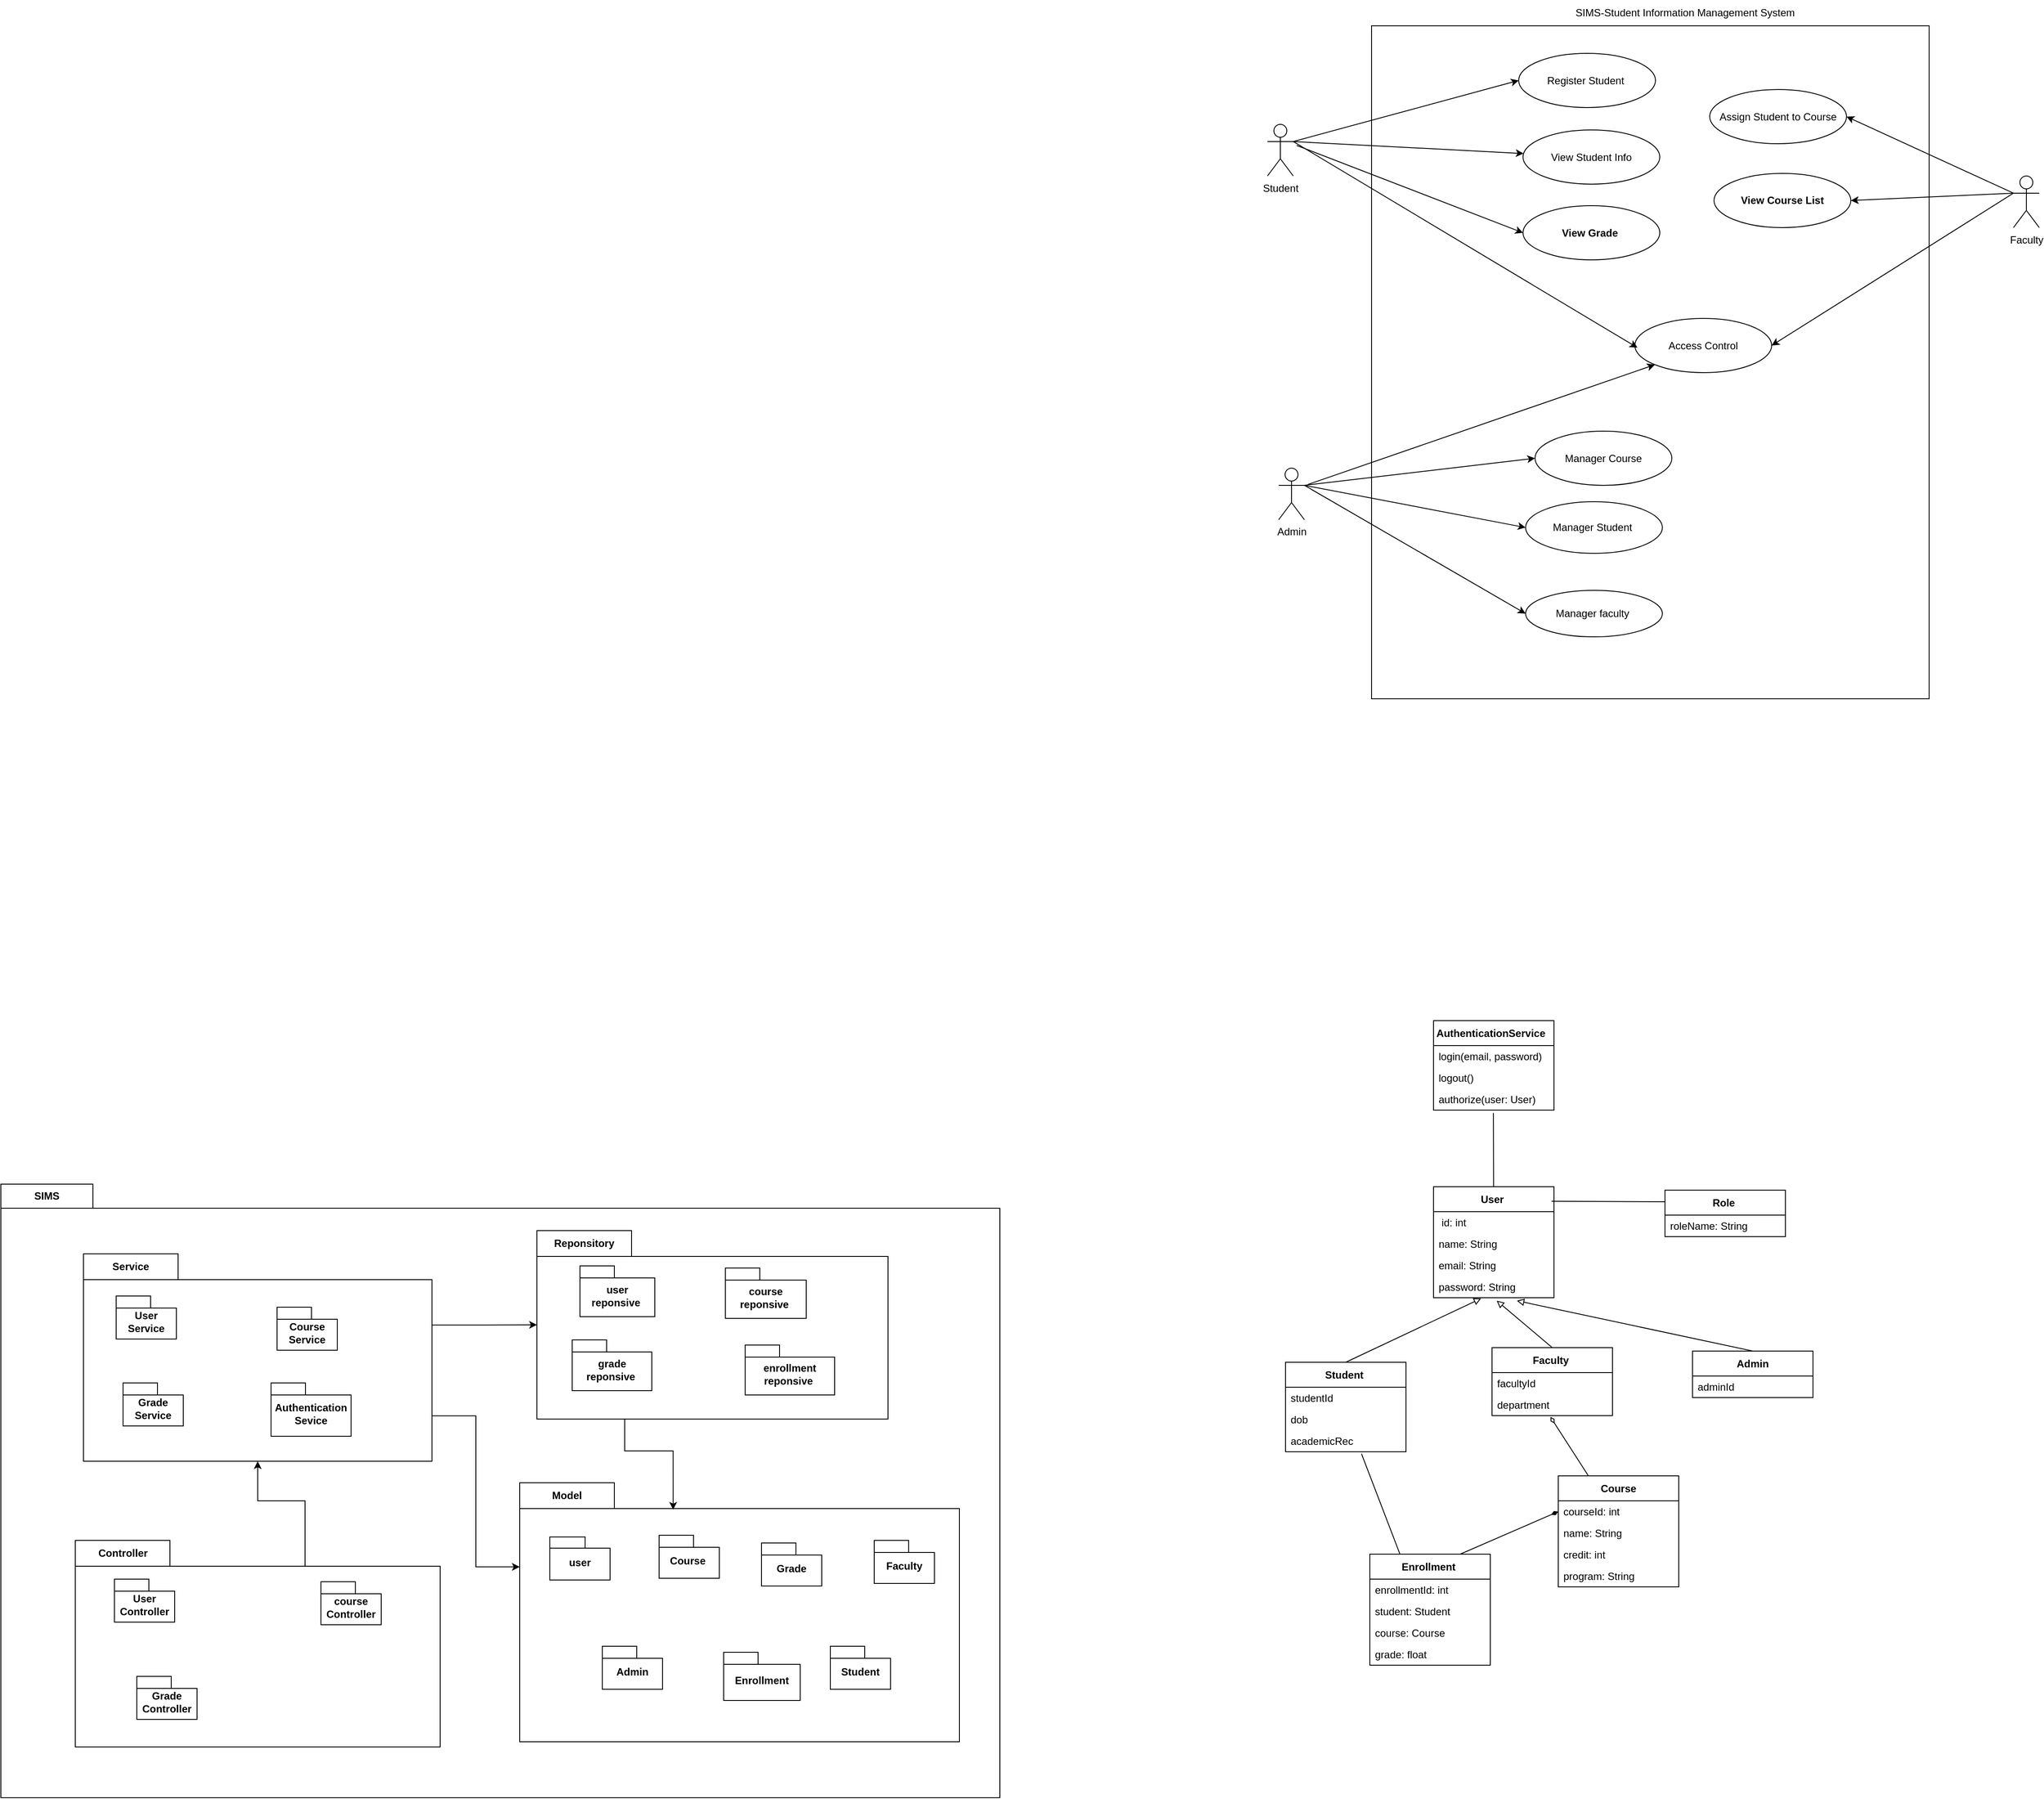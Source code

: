 <mxfile version="27.2.0">
  <diagram name="Trang-1" id="_DSvrBgq9DPziZ6Z83gz">
    <mxGraphModel dx="3387" dy="1036" grid="0" gridSize="10" guides="1" tooltips="1" connect="1" arrows="1" fold="1" page="0" pageScale="1" pageWidth="827" pageHeight="1169" math="0" shadow="0">
      <root>
        <mxCell id="0" />
        <mxCell id="1" parent="0" />
        <mxCell id="WM8lZyNZV2qZbKPxRPnV-2" value="Student" style="shape=umlActor;verticalLabelPosition=bottom;verticalAlign=top;html=1;outlineConnect=0;" parent="1" vertex="1">
          <mxGeometry x="140" y="189.5" width="30" height="60" as="geometry" />
        </mxCell>
        <mxCell id="WM8lZyNZV2qZbKPxRPnV-3" value="Admin" style="shape=umlActor;verticalLabelPosition=bottom;verticalAlign=top;html=1;outlineConnect=0;" parent="1" vertex="1">
          <mxGeometry x="153" y="589" width="30" height="60" as="geometry" />
        </mxCell>
        <mxCell id="WM8lZyNZV2qZbKPxRPnV-4" value="" style="rounded=0;whiteSpace=wrap;html=1;" parent="1" vertex="1">
          <mxGeometry x="261" y="75" width="648" height="782" as="geometry" />
        </mxCell>
        <mxCell id="WM8lZyNZV2qZbKPxRPnV-6" value="SIMS-Student Information Management System" style="text;html=1;align=center;verticalAlign=middle;whiteSpace=wrap;rounded=0;" parent="1" vertex="1">
          <mxGeometry x="411.5" y="45" width="427" height="30" as="geometry" />
        </mxCell>
        <mxCell id="WM8lZyNZV2qZbKPxRPnV-7" value="Register Student&amp;nbsp;" style="ellipse;whiteSpace=wrap;html=1;" parent="1" vertex="1">
          <mxGeometry x="432" y="107" width="159" height="63" as="geometry" />
        </mxCell>
        <mxCell id="WM8lZyNZV2qZbKPxRPnV-10" value="View Student Info" style="ellipse;whiteSpace=wrap;html=1;" parent="1" vertex="1">
          <mxGeometry x="437" y="196" width="159" height="63" as="geometry" />
        </mxCell>
        <mxCell id="WM8lZyNZV2qZbKPxRPnV-11" value="View Grade&amp;nbsp;" style="ellipse;whiteSpace=wrap;html=1;fontStyle=1" parent="1" vertex="1">
          <mxGeometry x="437" y="284" width="159" height="63" as="geometry" />
        </mxCell>
        <mxCell id="WM8lZyNZV2qZbKPxRPnV-12" value="Access Control" style="ellipse;whiteSpace=wrap;html=1;" parent="1" vertex="1">
          <mxGeometry x="567" y="415" width="159" height="63" as="geometry" />
        </mxCell>
        <mxCell id="WjN9Gw4KtYPU6jVQtvVd-1" value="Manager Course" style="ellipse;whiteSpace=wrap;html=1;" vertex="1" parent="1">
          <mxGeometry x="451" y="546" width="159" height="63" as="geometry" />
        </mxCell>
        <mxCell id="WjN9Gw4KtYPU6jVQtvVd-2" value="Faculty" style="shape=umlActor;verticalLabelPosition=bottom;verticalAlign=top;html=1;outlineConnect=0;" vertex="1" parent="1">
          <mxGeometry x="1007" y="249.5" width="30" height="60" as="geometry" />
        </mxCell>
        <mxCell id="WjN9Gw4KtYPU6jVQtvVd-4" value="Manager Student&amp;nbsp;" style="ellipse;whiteSpace=wrap;html=1;" vertex="1" parent="1">
          <mxGeometry x="440" y="628" width="159" height="60" as="geometry" />
        </mxCell>
        <mxCell id="WjN9Gw4KtYPU6jVQtvVd-5" value="Assign Student to Course" style="ellipse;whiteSpace=wrap;html=1;" vertex="1" parent="1">
          <mxGeometry x="654" y="149" width="159" height="63" as="geometry" />
        </mxCell>
        <mxCell id="WjN9Gw4KtYPU6jVQtvVd-6" value="View Course List" style="ellipse;whiteSpace=wrap;html=1;fontStyle=1" vertex="1" parent="1">
          <mxGeometry x="659" y="246.5" width="159" height="63" as="geometry" />
        </mxCell>
        <mxCell id="WjN9Gw4KtYPU6jVQtvVd-8" value="Manager faculty&amp;nbsp;" style="ellipse;whiteSpace=wrap;html=1;" vertex="1" parent="1">
          <mxGeometry x="440" y="731" width="159" height="54" as="geometry" />
        </mxCell>
        <mxCell id="WjN9Gw4KtYPU6jVQtvVd-11" value="" style="endArrow=classic;html=1;rounded=0;exitX=1;exitY=0.333;exitDx=0;exitDy=0;exitPerimeter=0;entryX=0;entryY=0.5;entryDx=0;entryDy=0;" edge="1" parent="1" source="WM8lZyNZV2qZbKPxRPnV-2" target="WM8lZyNZV2qZbKPxRPnV-7">
          <mxGeometry width="50" height="50" relative="1" as="geometry">
            <mxPoint x="596" y="545" as="sourcePoint" />
            <mxPoint x="646" y="495" as="targetPoint" />
          </mxGeometry>
        </mxCell>
        <mxCell id="WjN9Gw4KtYPU6jVQtvVd-12" value="" style="endArrow=classic;html=1;rounded=0;exitX=1;exitY=0.333;exitDx=0;exitDy=0;exitPerimeter=0;" edge="1" parent="1" source="WM8lZyNZV2qZbKPxRPnV-2" target="WM8lZyNZV2qZbKPxRPnV-10">
          <mxGeometry width="50" height="50" relative="1" as="geometry">
            <mxPoint x="432" y="470" as="sourcePoint" />
            <mxPoint x="482" y="420" as="targetPoint" />
          </mxGeometry>
        </mxCell>
        <mxCell id="WjN9Gw4KtYPU6jVQtvVd-13" value="" style="endArrow=classic;html=1;rounded=0;exitX=0;exitY=0.333;exitDx=0;exitDy=0;exitPerimeter=0;entryX=1;entryY=0.5;entryDx=0;entryDy=0;" edge="1" parent="1" source="WjN9Gw4KtYPU6jVQtvVd-2" target="WjN9Gw4KtYPU6jVQtvVd-6">
          <mxGeometry width="50" height="50" relative="1" as="geometry">
            <mxPoint x="596" y="545" as="sourcePoint" />
            <mxPoint x="646" y="495" as="targetPoint" />
          </mxGeometry>
        </mxCell>
        <mxCell id="WjN9Gw4KtYPU6jVQtvVd-14" value="" style="endArrow=classic;html=1;rounded=0;exitX=0;exitY=0.333;exitDx=0;exitDy=0;exitPerimeter=0;entryX=1;entryY=0.5;entryDx=0;entryDy=0;" edge="1" parent="1" source="WjN9Gw4KtYPU6jVQtvVd-2" target="WjN9Gw4KtYPU6jVQtvVd-5">
          <mxGeometry width="50" height="50" relative="1" as="geometry">
            <mxPoint x="596" y="545" as="sourcePoint" />
            <mxPoint x="646" y="495" as="targetPoint" />
          </mxGeometry>
        </mxCell>
        <mxCell id="WjN9Gw4KtYPU6jVQtvVd-15" value="" style="endArrow=classic;html=1;rounded=0;exitX=1;exitY=0.333;exitDx=0;exitDy=0;exitPerimeter=0;entryX=0;entryY=0.5;entryDx=0;entryDy=0;" edge="1" parent="1" source="WM8lZyNZV2qZbKPxRPnV-3" target="WjN9Gw4KtYPU6jVQtvVd-8">
          <mxGeometry width="50" height="50" relative="1" as="geometry">
            <mxPoint x="596" y="545" as="sourcePoint" />
            <mxPoint x="646" y="495" as="targetPoint" />
          </mxGeometry>
        </mxCell>
        <mxCell id="WjN9Gw4KtYPU6jVQtvVd-16" value="" style="endArrow=classic;html=1;rounded=0;exitX=1;exitY=0.333;exitDx=0;exitDy=0;exitPerimeter=0;entryX=0;entryY=0.5;entryDx=0;entryDy=0;" edge="1" parent="1" source="WM8lZyNZV2qZbKPxRPnV-3" target="WjN9Gw4KtYPU6jVQtvVd-4">
          <mxGeometry width="50" height="50" relative="1" as="geometry">
            <mxPoint x="596" y="545" as="sourcePoint" />
            <mxPoint x="646" y="495" as="targetPoint" />
          </mxGeometry>
        </mxCell>
        <mxCell id="WjN9Gw4KtYPU6jVQtvVd-17" value="" style="endArrow=classic;html=1;rounded=0;exitX=1;exitY=0.333;exitDx=0;exitDy=0;exitPerimeter=0;entryX=0;entryY=0.5;entryDx=0;entryDy=0;" edge="1" parent="1" source="WM8lZyNZV2qZbKPxRPnV-3" target="WjN9Gw4KtYPU6jVQtvVd-1">
          <mxGeometry width="50" height="50" relative="1" as="geometry">
            <mxPoint x="596" y="545" as="sourcePoint" />
            <mxPoint x="646" y="495" as="targetPoint" />
          </mxGeometry>
        </mxCell>
        <mxCell id="WjN9Gw4KtYPU6jVQtvVd-18" value="" style="endArrow=classic;html=1;rounded=0;entryX=0;entryY=0.5;entryDx=0;entryDy=0;" edge="1" parent="1" target="WM8lZyNZV2qZbKPxRPnV-11">
          <mxGeometry width="50" height="50" relative="1" as="geometry">
            <mxPoint x="174" y="214" as="sourcePoint" />
            <mxPoint x="646" y="495" as="targetPoint" />
          </mxGeometry>
        </mxCell>
        <mxCell id="WjN9Gw4KtYPU6jVQtvVd-19" value="" style="endArrow=classic;html=1;rounded=0;entryX=0;entryY=1;entryDx=0;entryDy=0;" edge="1" parent="1" target="WM8lZyNZV2qZbKPxRPnV-12">
          <mxGeometry width="50" height="50" relative="1" as="geometry">
            <mxPoint x="187" y="608" as="sourcePoint" />
            <mxPoint x="646" y="495" as="targetPoint" />
          </mxGeometry>
        </mxCell>
        <mxCell id="WjN9Gw4KtYPU6jVQtvVd-20" value="" style="endArrow=classic;html=1;rounded=0;exitX=1;exitY=0.333;exitDx=0;exitDy=0;exitPerimeter=0;" edge="1" parent="1" source="WM8lZyNZV2qZbKPxRPnV-2">
          <mxGeometry width="50" height="50" relative="1" as="geometry">
            <mxPoint x="596" y="545" as="sourcePoint" />
            <mxPoint x="570" y="449" as="targetPoint" />
          </mxGeometry>
        </mxCell>
        <mxCell id="WjN9Gw4KtYPU6jVQtvVd-21" value="" style="endArrow=classic;html=1;rounded=0;exitX=0;exitY=0.333;exitDx=0;exitDy=0;exitPerimeter=0;entryX=1;entryY=0.5;entryDx=0;entryDy=0;" edge="1" parent="1" source="WjN9Gw4KtYPU6jVQtvVd-2" target="WM8lZyNZV2qZbKPxRPnV-12">
          <mxGeometry width="50" height="50" relative="1" as="geometry">
            <mxPoint x="596" y="545" as="sourcePoint" />
            <mxPoint x="646" y="495" as="targetPoint" />
          </mxGeometry>
        </mxCell>
        <mxCell id="WjN9Gw4KtYPU6jVQtvVd-24" value="&amp;nbsp;User&amp;nbsp;&amp;nbsp;" style="swimlane;fontStyle=1;align=center;verticalAlign=middle;childLayout=stackLayout;horizontal=1;startSize=29;horizontalStack=0;resizeParent=1;resizeParentMax=0;resizeLast=0;collapsible=0;marginBottom=0;html=1;whiteSpace=wrap;" vertex="1" parent="1">
          <mxGeometry x="333" y="1424" width="140" height="129" as="geometry" />
        </mxCell>
        <mxCell id="WjN9Gw4KtYPU6jVQtvVd-25" value="&amp;nbsp;id: int&amp;nbsp;" style="text;html=1;strokeColor=none;fillColor=none;align=left;verticalAlign=middle;spacingLeft=4;spacingRight=4;overflow=hidden;rotatable=0;points=[[0,0.5],[1,0.5]];portConstraint=eastwest;whiteSpace=wrap;" vertex="1" parent="WjN9Gw4KtYPU6jVQtvVd-24">
          <mxGeometry y="29" width="140" height="25" as="geometry" />
        </mxCell>
        <mxCell id="WjN9Gw4KtYPU6jVQtvVd-26" value="name: String&amp;nbsp;&amp;nbsp;" style="text;html=1;strokeColor=none;fillColor=none;align=left;verticalAlign=middle;spacingLeft=4;spacingRight=4;overflow=hidden;rotatable=0;points=[[0,0.5],[1,0.5]];portConstraint=eastwest;whiteSpace=wrap;" vertex="1" parent="WjN9Gw4KtYPU6jVQtvVd-24">
          <mxGeometry y="54" width="140" height="25" as="geometry" />
        </mxCell>
        <mxCell id="WjN9Gw4KtYPU6jVQtvVd-28" value="email: String" style="text;html=1;strokeColor=none;fillColor=none;align=left;verticalAlign=middle;spacingLeft=4;spacingRight=4;overflow=hidden;rotatable=0;points=[[0,0.5],[1,0.5]];portConstraint=eastwest;whiteSpace=wrap;" vertex="1" parent="WjN9Gw4KtYPU6jVQtvVd-24">
          <mxGeometry y="79" width="140" height="25" as="geometry" />
        </mxCell>
        <mxCell id="WjN9Gw4KtYPU6jVQtvVd-27" value="password: String" style="text;html=1;strokeColor=none;fillColor=none;align=left;verticalAlign=middle;spacingLeft=4;spacingRight=4;overflow=hidden;rotatable=0;points=[[0,0.5],[1,0.5]];portConstraint=eastwest;whiteSpace=wrap;" vertex="1" parent="WjN9Gw4KtYPU6jVQtvVd-24">
          <mxGeometry y="104" width="140" height="25" as="geometry" />
        </mxCell>
        <mxCell id="WjN9Gw4KtYPU6jVQtvVd-29" value="Role&amp;nbsp;" style="swimlane;fontStyle=1;align=center;verticalAlign=middle;childLayout=stackLayout;horizontal=1;startSize=29;horizontalStack=0;resizeParent=1;resizeParentMax=0;resizeLast=0;collapsible=0;marginBottom=0;html=1;whiteSpace=wrap;" vertex="1" parent="1">
          <mxGeometry x="602" y="1428" width="140" height="54" as="geometry" />
        </mxCell>
        <mxCell id="WjN9Gw4KtYPU6jVQtvVd-31" value="roleName: String" style="text;html=1;strokeColor=none;fillColor=none;align=left;verticalAlign=middle;spacingLeft=4;spacingRight=4;overflow=hidden;rotatable=0;points=[[0,0.5],[1,0.5]];portConstraint=eastwest;whiteSpace=wrap;" vertex="1" parent="WjN9Gw4KtYPU6jVQtvVd-29">
          <mxGeometry y="29" width="140" height="25" as="geometry" />
        </mxCell>
        <mxCell id="WjN9Gw4KtYPU6jVQtvVd-32" value="Admin" style="swimlane;fontStyle=1;align=center;verticalAlign=middle;childLayout=stackLayout;horizontal=1;startSize=29;horizontalStack=0;resizeParent=1;resizeParentMax=0;resizeLast=0;collapsible=0;marginBottom=0;html=1;whiteSpace=wrap;" vertex="1" parent="1">
          <mxGeometry x="634" y="1615" width="140" height="54" as="geometry" />
        </mxCell>
        <mxCell id="WjN9Gw4KtYPU6jVQtvVd-34" value="adminId&amp;nbsp;&amp;nbsp;" style="text;html=1;strokeColor=none;fillColor=none;align=left;verticalAlign=middle;spacingLeft=4;spacingRight=4;overflow=hidden;rotatable=0;points=[[0,0.5],[1,0.5]];portConstraint=eastwest;whiteSpace=wrap;" vertex="1" parent="WjN9Gw4KtYPU6jVQtvVd-32">
          <mxGeometry y="29" width="140" height="25" as="geometry" />
        </mxCell>
        <mxCell id="WjN9Gw4KtYPU6jVQtvVd-35" value="Faculty&amp;nbsp;" style="swimlane;fontStyle=1;align=center;verticalAlign=middle;childLayout=stackLayout;horizontal=1;startSize=29;horizontalStack=0;resizeParent=1;resizeParentMax=0;resizeLast=0;collapsible=0;marginBottom=0;html=1;whiteSpace=wrap;" vertex="1" parent="1">
          <mxGeometry x="401" y="1611" width="140" height="79" as="geometry" />
        </mxCell>
        <mxCell id="WjN9Gw4KtYPU6jVQtvVd-37" value="facultyId&amp;nbsp;" style="text;html=1;strokeColor=none;fillColor=none;align=left;verticalAlign=middle;spacingLeft=4;spacingRight=4;overflow=hidden;rotatable=0;points=[[0,0.5],[1,0.5]];portConstraint=eastwest;whiteSpace=wrap;" vertex="1" parent="WjN9Gw4KtYPU6jVQtvVd-35">
          <mxGeometry y="29" width="140" height="25" as="geometry" />
        </mxCell>
        <mxCell id="WjN9Gw4KtYPU6jVQtvVd-56" value="department&amp;nbsp;" style="text;html=1;strokeColor=none;fillColor=none;align=left;verticalAlign=middle;spacingLeft=4;spacingRight=4;overflow=hidden;rotatable=0;points=[[0,0.5],[1,0.5]];portConstraint=eastwest;whiteSpace=wrap;" vertex="1" parent="WjN9Gw4KtYPU6jVQtvVd-35">
          <mxGeometry y="54" width="140" height="25" as="geometry" />
        </mxCell>
        <mxCell id="WjN9Gw4KtYPU6jVQtvVd-38" value="Student&amp;nbsp;" style="swimlane;fontStyle=1;align=center;verticalAlign=middle;childLayout=stackLayout;horizontal=1;startSize=29;horizontalStack=0;resizeParent=1;resizeParentMax=0;resizeLast=0;collapsible=0;marginBottom=0;html=1;whiteSpace=wrap;" vertex="1" parent="1">
          <mxGeometry x="161" y="1628" width="140" height="104" as="geometry" />
        </mxCell>
        <mxCell id="WjN9Gw4KtYPU6jVQtvVd-40" value="studentId" style="text;html=1;strokeColor=none;fillColor=none;align=left;verticalAlign=middle;spacingLeft=4;spacingRight=4;overflow=hidden;rotatable=0;points=[[0,0.5],[1,0.5]];portConstraint=eastwest;whiteSpace=wrap;" vertex="1" parent="WjN9Gw4KtYPU6jVQtvVd-38">
          <mxGeometry y="29" width="140" height="25" as="geometry" />
        </mxCell>
        <mxCell id="WjN9Gw4KtYPU6jVQtvVd-55" value="dob" style="text;html=1;strokeColor=none;fillColor=none;align=left;verticalAlign=middle;spacingLeft=4;spacingRight=4;overflow=hidden;rotatable=0;points=[[0,0.5],[1,0.5]];portConstraint=eastwest;whiteSpace=wrap;" vertex="1" parent="WjN9Gw4KtYPU6jVQtvVd-38">
          <mxGeometry y="54" width="140" height="25" as="geometry" />
        </mxCell>
        <mxCell id="WjN9Gw4KtYPU6jVQtvVd-54" value="academicRec" style="text;html=1;strokeColor=none;fillColor=none;align=left;verticalAlign=middle;spacingLeft=4;spacingRight=4;overflow=hidden;rotatable=0;points=[[0,0.5],[1,0.5]];portConstraint=eastwest;whiteSpace=wrap;" vertex="1" parent="WjN9Gw4KtYPU6jVQtvVd-38">
          <mxGeometry y="79" width="140" height="25" as="geometry" />
        </mxCell>
        <mxCell id="WjN9Gw4KtYPU6jVQtvVd-44" value="Enrollment&amp;nbsp;" style="swimlane;fontStyle=1;align=center;verticalAlign=middle;childLayout=stackLayout;horizontal=1;startSize=29;horizontalStack=0;resizeParent=1;resizeParentMax=0;resizeLast=0;collapsible=0;marginBottom=0;html=1;whiteSpace=wrap;" vertex="1" parent="1">
          <mxGeometry x="259" y="1851" width="140" height="129" as="geometry" />
        </mxCell>
        <mxCell id="WjN9Gw4KtYPU6jVQtvVd-46" value="enrollmentId: int&amp;nbsp;&amp;nbsp;" style="text;html=1;strokeColor=none;fillColor=none;align=left;verticalAlign=middle;spacingLeft=4;spacingRight=4;overflow=hidden;rotatable=0;points=[[0,0.5],[1,0.5]];portConstraint=eastwest;whiteSpace=wrap;" vertex="1" parent="WjN9Gw4KtYPU6jVQtvVd-44">
          <mxGeometry y="29" width="140" height="25" as="geometry" />
        </mxCell>
        <mxCell id="WjN9Gw4KtYPU6jVQtvVd-81" value="student: Student&amp;nbsp; &amp;nbsp;" style="text;html=1;strokeColor=none;fillColor=none;align=left;verticalAlign=middle;spacingLeft=4;spacingRight=4;overflow=hidden;rotatable=0;points=[[0,0.5],[1,0.5]];portConstraint=eastwest;whiteSpace=wrap;" vertex="1" parent="WjN9Gw4KtYPU6jVQtvVd-44">
          <mxGeometry y="54" width="140" height="25" as="geometry" />
        </mxCell>
        <mxCell id="WjN9Gw4KtYPU6jVQtvVd-82" value="course: Course&amp;nbsp;" style="text;html=1;strokeColor=none;fillColor=none;align=left;verticalAlign=middle;spacingLeft=4;spacingRight=4;overflow=hidden;rotatable=0;points=[[0,0.5],[1,0.5]];portConstraint=eastwest;whiteSpace=wrap;" vertex="1" parent="WjN9Gw4KtYPU6jVQtvVd-44">
          <mxGeometry y="79" width="140" height="25" as="geometry" />
        </mxCell>
        <mxCell id="WjN9Gw4KtYPU6jVQtvVd-83" value="grade: float" style="text;html=1;strokeColor=none;fillColor=none;align=left;verticalAlign=middle;spacingLeft=4;spacingRight=4;overflow=hidden;rotatable=0;points=[[0,0.5],[1,0.5]];portConstraint=eastwest;whiteSpace=wrap;" vertex="1" parent="WjN9Gw4KtYPU6jVQtvVd-44">
          <mxGeometry y="104" width="140" height="25" as="geometry" />
        </mxCell>
        <mxCell id="WjN9Gw4KtYPU6jVQtvVd-47" value="&amp;nbsp;Course&amp;nbsp;" style="swimlane;fontStyle=1;align=center;verticalAlign=middle;childLayout=stackLayout;horizontal=1;startSize=29;horizontalStack=0;resizeParent=1;resizeParentMax=0;resizeLast=0;collapsible=0;marginBottom=0;html=1;whiteSpace=wrap;" vertex="1" parent="1">
          <mxGeometry x="478" y="1760" width="140" height="129" as="geometry" />
        </mxCell>
        <mxCell id="WjN9Gw4KtYPU6jVQtvVd-49" value="courseId: int&amp;nbsp;" style="text;html=1;strokeColor=none;fillColor=none;align=left;verticalAlign=middle;spacingLeft=4;spacingRight=4;overflow=hidden;rotatable=0;points=[[0,0.5],[1,0.5]];portConstraint=eastwest;whiteSpace=wrap;" vertex="1" parent="WjN9Gw4KtYPU6jVQtvVd-47">
          <mxGeometry y="29" width="140" height="25" as="geometry" />
        </mxCell>
        <mxCell id="WjN9Gw4KtYPU6jVQtvVd-80" value="name: String&amp;nbsp;" style="text;html=1;strokeColor=none;fillColor=none;align=left;verticalAlign=middle;spacingLeft=4;spacingRight=4;overflow=hidden;rotatable=0;points=[[0,0.5],[1,0.5]];portConstraint=eastwest;whiteSpace=wrap;" vertex="1" parent="WjN9Gw4KtYPU6jVQtvVd-47">
          <mxGeometry y="54" width="140" height="25" as="geometry" />
        </mxCell>
        <mxCell id="WjN9Gw4KtYPU6jVQtvVd-79" value="credit: int&amp;nbsp;" style="text;html=1;strokeColor=none;fillColor=none;align=left;verticalAlign=middle;spacingLeft=4;spacingRight=4;overflow=hidden;rotatable=0;points=[[0,0.5],[1,0.5]];portConstraint=eastwest;whiteSpace=wrap;" vertex="1" parent="WjN9Gw4KtYPU6jVQtvVd-47">
          <mxGeometry y="79" width="140" height="25" as="geometry" />
        </mxCell>
        <mxCell id="WjN9Gw4KtYPU6jVQtvVd-78" value="program: String&amp;nbsp; &amp;nbsp;&amp;nbsp;" style="text;html=1;strokeColor=none;fillColor=none;align=left;verticalAlign=middle;spacingLeft=4;spacingRight=4;overflow=hidden;rotatable=0;points=[[0,0.5],[1,0.5]];portConstraint=eastwest;whiteSpace=wrap;" vertex="1" parent="WjN9Gw4KtYPU6jVQtvVd-47">
          <mxGeometry y="104" width="140" height="25" as="geometry" />
        </mxCell>
        <mxCell id="WjN9Gw4KtYPU6jVQtvVd-50" value="AuthenticationService&amp;nbsp;&amp;nbsp;" style="swimlane;fontStyle=1;align=center;verticalAlign=middle;childLayout=stackLayout;horizontal=1;startSize=29;horizontalStack=0;resizeParent=1;resizeParentMax=0;resizeLast=0;collapsible=0;marginBottom=0;html=1;whiteSpace=wrap;" vertex="1" parent="1">
          <mxGeometry x="333" y="1231" width="140" height="104" as="geometry" />
        </mxCell>
        <mxCell id="WjN9Gw4KtYPU6jVQtvVd-52" value="login(email, password)&amp;nbsp;&amp;nbsp;" style="text;html=1;strokeColor=none;fillColor=none;align=left;verticalAlign=middle;spacingLeft=4;spacingRight=4;overflow=hidden;rotatable=0;points=[[0,0.5],[1,0.5]];portConstraint=eastwest;whiteSpace=wrap;" vertex="1" parent="WjN9Gw4KtYPU6jVQtvVd-50">
          <mxGeometry y="29" width="140" height="25" as="geometry" />
        </mxCell>
        <mxCell id="WjN9Gw4KtYPU6jVQtvVd-86" value="logout()&amp;nbsp;&amp;nbsp;" style="text;html=1;strokeColor=none;fillColor=none;align=left;verticalAlign=middle;spacingLeft=4;spacingRight=4;overflow=hidden;rotatable=0;points=[[0,0.5],[1,0.5]];portConstraint=eastwest;whiteSpace=wrap;" vertex="1" parent="WjN9Gw4KtYPU6jVQtvVd-50">
          <mxGeometry y="54" width="140" height="25" as="geometry" />
        </mxCell>
        <mxCell id="WjN9Gw4KtYPU6jVQtvVd-87" value="authorize(user: User)&amp;nbsp;&amp;nbsp;" style="text;html=1;strokeColor=none;fillColor=none;align=left;verticalAlign=middle;spacingLeft=4;spacingRight=4;overflow=hidden;rotatable=0;points=[[0,0.5],[1,0.5]];portConstraint=eastwest;whiteSpace=wrap;" vertex="1" parent="WjN9Gw4KtYPU6jVQtvVd-50">
          <mxGeometry y="79" width="140" height="25" as="geometry" />
        </mxCell>
        <mxCell id="WjN9Gw4KtYPU6jVQtvVd-88" value="" style="endArrow=none;html=1;rounded=0;exitX=0.497;exitY=1.132;exitDx=0;exitDy=0;exitPerimeter=0;" edge="1" parent="1" source="WjN9Gw4KtYPU6jVQtvVd-87" target="WjN9Gw4KtYPU6jVQtvVd-24">
          <mxGeometry width="50" height="50" relative="1" as="geometry">
            <mxPoint x="596" y="1584" as="sourcePoint" />
            <mxPoint x="646" y="1534" as="targetPoint" />
          </mxGeometry>
        </mxCell>
        <mxCell id="WjN9Gw4KtYPU6jVQtvVd-89" value="" style="endArrow=block;html=1;rounded=0;exitX=0.5;exitY=0;exitDx=0;exitDy=0;entryX=0.395;entryY=1.035;entryDx=0;entryDy=0;entryPerimeter=0;endFill=0;" edge="1" parent="1" source="WjN9Gw4KtYPU6jVQtvVd-38" target="WjN9Gw4KtYPU6jVQtvVd-27">
          <mxGeometry width="50" height="50" relative="1" as="geometry">
            <mxPoint x="-158" y="1531" as="sourcePoint" />
            <mxPoint x="-108" y="1481" as="targetPoint" />
          </mxGeometry>
        </mxCell>
        <mxCell id="WjN9Gw4KtYPU6jVQtvVd-90" value="" style="endArrow=block;html=1;rounded=0;exitX=0.5;exitY=0;exitDx=0;exitDy=0;entryX=0.692;entryY=1.139;entryDx=0;entryDy=0;entryPerimeter=0;endFill=0;" edge="1" parent="1" source="WjN9Gw4KtYPU6jVQtvVd-32" target="WjN9Gw4KtYPU6jVQtvVd-27">
          <mxGeometry width="50" height="50" relative="1" as="geometry">
            <mxPoint x="596" y="1584" as="sourcePoint" />
            <mxPoint x="646" y="1534" as="targetPoint" />
          </mxGeometry>
        </mxCell>
        <mxCell id="WjN9Gw4KtYPU6jVQtvVd-91" value="" style="endArrow=block;html=1;rounded=0;exitX=0.5;exitY=0;exitDx=0;exitDy=0;entryX=0.525;entryY=1.139;entryDx=0;entryDy=0;entryPerimeter=0;endFill=0;" edge="1" parent="1" source="WjN9Gw4KtYPU6jVQtvVd-35" target="WjN9Gw4KtYPU6jVQtvVd-27">
          <mxGeometry width="50" height="50" relative="1" as="geometry">
            <mxPoint x="596" y="1584" as="sourcePoint" />
            <mxPoint x="646" y="1534" as="targetPoint" />
          </mxGeometry>
        </mxCell>
        <mxCell id="WjN9Gw4KtYPU6jVQtvVd-92" value="" style="endArrow=none;html=1;rounded=0;exitX=0;exitY=0.25;exitDx=0;exitDy=0;entryX=0.98;entryY=0.131;entryDx=0;entryDy=0;entryPerimeter=0;" edge="1" parent="1" source="WjN9Gw4KtYPU6jVQtvVd-29" target="WjN9Gw4KtYPU6jVQtvVd-24">
          <mxGeometry width="50" height="50" relative="1" as="geometry">
            <mxPoint x="481" y="1416" as="sourcePoint" />
            <mxPoint x="481" y="1502" as="targetPoint" />
          </mxGeometry>
        </mxCell>
        <mxCell id="WjN9Gw4KtYPU6jVQtvVd-93" value="" style="endArrow=none;html=1;rounded=0;exitX=0.631;exitY=1.096;exitDx=0;exitDy=0;exitPerimeter=0;entryX=0.25;entryY=0;entryDx=0;entryDy=0;" edge="1" parent="1" source="WjN9Gw4KtYPU6jVQtvVd-54" target="WjN9Gw4KtYPU6jVQtvVd-44">
          <mxGeometry width="50" height="50" relative="1" as="geometry">
            <mxPoint x="596" y="1584" as="sourcePoint" />
            <mxPoint x="646" y="1534" as="targetPoint" />
          </mxGeometry>
        </mxCell>
        <mxCell id="WjN9Gw4KtYPU6jVQtvVd-94" value="" style="endArrow=diamondThin;html=1;rounded=0;exitX=0.75;exitY=0;exitDx=0;exitDy=0;entryX=0;entryY=0.5;entryDx=0;entryDy=0;endFill=1;" edge="1" parent="1" source="WjN9Gw4KtYPU6jVQtvVd-44" target="WjN9Gw4KtYPU6jVQtvVd-49">
          <mxGeometry width="50" height="50" relative="1" as="geometry">
            <mxPoint x="596" y="1584" as="sourcePoint" />
            <mxPoint x="443" y="1775" as="targetPoint" />
          </mxGeometry>
        </mxCell>
        <mxCell id="WjN9Gw4KtYPU6jVQtvVd-96" value="" style="endArrow=diamondThin;html=1;rounded=0;exitX=0.25;exitY=0;exitDx=0;exitDy=0;entryX=0.485;entryY=1.061;entryDx=0;entryDy=0;entryPerimeter=0;startArrow=none;startFill=0;endFill=0;" edge="1" parent="1" source="WjN9Gw4KtYPU6jVQtvVd-47" target="WjN9Gw4KtYPU6jVQtvVd-56">
          <mxGeometry width="50" height="50" relative="1" as="geometry">
            <mxPoint x="596" y="1584" as="sourcePoint" />
            <mxPoint x="646" y="1534" as="targetPoint" />
          </mxGeometry>
        </mxCell>
        <mxCell id="WjN9Gw4KtYPU6jVQtvVd-101" value="SIMS" style="shape=folder;fontStyle=1;tabWidth=107;tabHeight=28;tabPosition=left;html=1;boundedLbl=1;labelInHeader=1;container=1;collapsible=0;whiteSpace=wrap;" vertex="1" parent="1">
          <mxGeometry x="-1332" y="1421" width="1161" height="713" as="geometry" />
        </mxCell>
        <mxCell id="WjN9Gw4KtYPU6jVQtvVd-102" value="" style="html=1;strokeColor=none;resizeWidth=1;resizeHeight=1;fillColor=none;part=1;connectable=0;allowArrows=0;deletable=0;whiteSpace=wrap;" vertex="1" parent="WjN9Gw4KtYPU6jVQtvVd-101">
          <mxGeometry width="1161" height="499.1" relative="1" as="geometry">
            <mxPoint y="30" as="offset" />
          </mxGeometry>
        </mxCell>
        <mxCell id="WjN9Gw4KtYPU6jVQtvVd-129" style="edgeStyle=orthogonalEdgeStyle;rounded=0;orthogonalLoop=1;jettySize=auto;html=1;exitX=0;exitY=0;exitDx=405;exitDy=82.75;exitPerimeter=0;" edge="1" parent="WjN9Gw4KtYPU6jVQtvVd-101" source="WjN9Gw4KtYPU6jVQtvVd-103" target="WjN9Gw4KtYPU6jVQtvVd-105">
          <mxGeometry relative="1" as="geometry" />
        </mxCell>
        <mxCell id="WjN9Gw4KtYPU6jVQtvVd-103" value="Service" style="shape=folder;fontStyle=1;tabWidth=110;tabHeight=30;tabPosition=left;html=1;boundedLbl=1;labelInHeader=1;container=1;collapsible=0;whiteSpace=wrap;" vertex="1" parent="WjN9Gw4KtYPU6jVQtvVd-101">
          <mxGeometry x="96" y="81" width="405" height="241" as="geometry" />
        </mxCell>
        <mxCell id="WjN9Gw4KtYPU6jVQtvVd-104" value="" style="html=1;strokeColor=none;resizeWidth=1;resizeHeight=1;fillColor=none;part=1;connectable=0;allowArrows=0;deletable=0;whiteSpace=wrap;" vertex="1" parent="WjN9Gw4KtYPU6jVQtvVd-103">
          <mxGeometry width="405" height="168.7" relative="1" as="geometry">
            <mxPoint y="30" as="offset" />
          </mxGeometry>
        </mxCell>
        <mxCell id="WjN9Gw4KtYPU6jVQtvVd-111" value="User Service" style="shape=folder;fontStyle=1;spacingTop=10;tabWidth=40;tabHeight=14;tabPosition=left;html=1;whiteSpace=wrap;" vertex="1" parent="WjN9Gw4KtYPU6jVQtvVd-103">
          <mxGeometry x="38" y="49" width="70" height="50" as="geometry" />
        </mxCell>
        <mxCell id="WjN9Gw4KtYPU6jVQtvVd-113" value="Course Service" style="shape=folder;fontStyle=1;spacingTop=10;tabWidth=40;tabHeight=14;tabPosition=left;html=1;whiteSpace=wrap;" vertex="1" parent="WjN9Gw4KtYPU6jVQtvVd-103">
          <mxGeometry x="225" y="62" width="70" height="50" as="geometry" />
        </mxCell>
        <mxCell id="WjN9Gw4KtYPU6jVQtvVd-112" value="Grade Service" style="shape=folder;fontStyle=1;spacingTop=10;tabWidth=40;tabHeight=14;tabPosition=left;html=1;whiteSpace=wrap;" vertex="1" parent="WjN9Gw4KtYPU6jVQtvVd-103">
          <mxGeometry x="46" y="150" width="70" height="50" as="geometry" />
        </mxCell>
        <mxCell id="WjN9Gw4KtYPU6jVQtvVd-114" value="Authentication Sevice" style="shape=folder;fontStyle=1;spacingTop=10;tabWidth=40;tabHeight=14;tabPosition=left;html=1;whiteSpace=wrap;" vertex="1" parent="WjN9Gw4KtYPU6jVQtvVd-103">
          <mxGeometry x="218" y="150" width="93" height="62" as="geometry" />
        </mxCell>
        <mxCell id="WjN9Gw4KtYPU6jVQtvVd-132" style="edgeStyle=orthogonalEdgeStyle;rounded=0;orthogonalLoop=1;jettySize=auto;html=1;exitX=0;exitY=0;exitDx=267;exitDy=30;exitPerimeter=0;" edge="1" parent="WjN9Gw4KtYPU6jVQtvVd-101" source="WjN9Gw4KtYPU6jVQtvVd-107" target="WjN9Gw4KtYPU6jVQtvVd-103">
          <mxGeometry relative="1" as="geometry" />
        </mxCell>
        <mxCell id="WjN9Gw4KtYPU6jVQtvVd-107" value="Controller" style="shape=folder;fontStyle=1;tabWidth=110;tabHeight=30;tabPosition=left;html=1;boundedLbl=1;labelInHeader=1;container=1;collapsible=0;whiteSpace=wrap;" vertex="1" parent="WjN9Gw4KtYPU6jVQtvVd-101">
          <mxGeometry x="86.5" y="414" width="424" height="240" as="geometry" />
        </mxCell>
        <mxCell id="WjN9Gw4KtYPU6jVQtvVd-108" value="" style="html=1;strokeColor=none;resizeWidth=1;resizeHeight=1;fillColor=none;part=1;connectable=0;allowArrows=0;deletable=0;whiteSpace=wrap;" vertex="1" parent="WjN9Gw4KtYPU6jVQtvVd-107">
          <mxGeometry width="424" height="168.0" relative="1" as="geometry">
            <mxPoint y="30" as="offset" />
          </mxGeometry>
        </mxCell>
        <mxCell id="WjN9Gw4KtYPU6jVQtvVd-117" value="User&lt;div&gt;Controller&lt;/div&gt;" style="shape=folder;fontStyle=1;spacingTop=10;tabWidth=40;tabHeight=14;tabPosition=left;html=1;whiteSpace=wrap;" vertex="1" parent="WjN9Gw4KtYPU6jVQtvVd-107">
          <mxGeometry x="45.5" y="45" width="70" height="50" as="geometry" />
        </mxCell>
        <mxCell id="WjN9Gw4KtYPU6jVQtvVd-116" value="course Controller" style="shape=folder;fontStyle=1;spacingTop=10;tabWidth=40;tabHeight=14;tabPosition=left;html=1;whiteSpace=wrap;" vertex="1" parent="WjN9Gw4KtYPU6jVQtvVd-107">
          <mxGeometry x="285.5" y="48" width="70" height="50" as="geometry" />
        </mxCell>
        <mxCell id="WjN9Gw4KtYPU6jVQtvVd-115" value="Grade Controller" style="shape=folder;fontStyle=1;spacingTop=10;tabWidth=40;tabHeight=14;tabPosition=left;html=1;whiteSpace=wrap;" vertex="1" parent="WjN9Gw4KtYPU6jVQtvVd-107">
          <mxGeometry x="71.5" y="158" width="70" height="50" as="geometry" />
        </mxCell>
        <mxCell id="WjN9Gw4KtYPU6jVQtvVd-105" value="Reponsitory" style="shape=folder;fontStyle=1;tabWidth=110;tabHeight=30;tabPosition=left;html=1;boundedLbl=1;labelInHeader=1;container=1;collapsible=0;whiteSpace=wrap;" vertex="1" parent="WjN9Gw4KtYPU6jVQtvVd-101">
          <mxGeometry x="623" y="54" width="408" height="219" as="geometry" />
        </mxCell>
        <mxCell id="WjN9Gw4KtYPU6jVQtvVd-106" value="" style="html=1;strokeColor=none;resizeWidth=1;resizeHeight=1;fillColor=none;part=1;connectable=0;allowArrows=0;deletable=0;whiteSpace=wrap;" vertex="1" parent="WjN9Gw4KtYPU6jVQtvVd-105">
          <mxGeometry width="408" height="153.3" relative="1" as="geometry">
            <mxPoint y="30" as="offset" />
          </mxGeometry>
        </mxCell>
        <mxCell id="WjN9Gw4KtYPU6jVQtvVd-121" value="enrollment&lt;div&gt;reponsive&amp;nbsp;&lt;/div&gt;" style="shape=folder;fontStyle=1;spacingTop=10;tabWidth=40;tabHeight=14;tabPosition=left;html=1;whiteSpace=wrap;" vertex="1" parent="WjN9Gw4KtYPU6jVQtvVd-105">
          <mxGeometry x="242" y="133" width="104" height="58" as="geometry" />
        </mxCell>
        <mxCell id="WjN9Gw4KtYPU6jVQtvVd-120" value="course reponsive&amp;nbsp;" style="shape=folder;fontStyle=1;spacingTop=10;tabWidth=40;tabHeight=14;tabPosition=left;html=1;whiteSpace=wrap;" vertex="1" parent="WjN9Gw4KtYPU6jVQtvVd-105">
          <mxGeometry x="219" y="43.5" width="94" height="58.5" as="geometry" />
        </mxCell>
        <mxCell id="WjN9Gw4KtYPU6jVQtvVd-119" value="user reponsive&amp;nbsp;" style="shape=folder;fontStyle=1;spacingTop=10;tabWidth=40;tabHeight=14;tabPosition=left;html=1;whiteSpace=wrap;" vertex="1" parent="WjN9Gw4KtYPU6jVQtvVd-105">
          <mxGeometry x="50" y="41" width="87" height="59" as="geometry" />
        </mxCell>
        <mxCell id="WjN9Gw4KtYPU6jVQtvVd-118" value="grade reponsive&amp;nbsp;" style="shape=folder;fontStyle=1;spacingTop=10;tabWidth=40;tabHeight=14;tabPosition=left;html=1;whiteSpace=wrap;" vertex="1" parent="WjN9Gw4KtYPU6jVQtvVd-105">
          <mxGeometry x="41" y="127" width="92.5" height="59" as="geometry" />
        </mxCell>
        <mxCell id="WjN9Gw4KtYPU6jVQtvVd-109" value="Model" style="shape=folder;fontStyle=1;tabWidth=110;tabHeight=30;tabPosition=left;html=1;boundedLbl=1;labelInHeader=1;container=1;collapsible=0;whiteSpace=wrap;" vertex="1" parent="WjN9Gw4KtYPU6jVQtvVd-101">
          <mxGeometry x="603" y="347" width="511" height="301" as="geometry" />
        </mxCell>
        <mxCell id="WjN9Gw4KtYPU6jVQtvVd-110" value="" style="html=1;strokeColor=none;resizeWidth=1;resizeHeight=1;fillColor=none;part=1;connectable=0;allowArrows=0;deletable=0;whiteSpace=wrap;" vertex="1" parent="WjN9Gw4KtYPU6jVQtvVd-109">
          <mxGeometry width="511.0" height="210.7" relative="1" as="geometry">
            <mxPoint y="30" as="offset" />
          </mxGeometry>
        </mxCell>
        <mxCell id="WjN9Gw4KtYPU6jVQtvVd-126" value="user" style="shape=folder;fontStyle=1;spacingTop=10;tabWidth=41;tabHeight=13;tabPosition=left;html=1;whiteSpace=wrap;" vertex="1" parent="WjN9Gw4KtYPU6jVQtvVd-109">
          <mxGeometry x="35" y="63" width="70" height="50" as="geometry" />
        </mxCell>
        <mxCell id="WjN9Gw4KtYPU6jVQtvVd-125" value="Course&amp;nbsp;" style="shape=folder;fontStyle=1;spacingTop=10;tabWidth=40;tabHeight=14;tabPosition=left;html=1;whiteSpace=wrap;" vertex="1" parent="WjN9Gw4KtYPU6jVQtvVd-109">
          <mxGeometry x="162" y="61" width="70" height="50" as="geometry" />
        </mxCell>
        <mxCell id="WjN9Gw4KtYPU6jVQtvVd-124" value="Grade" style="shape=folder;fontStyle=1;spacingTop=10;tabWidth=40;tabHeight=14;tabPosition=left;html=1;whiteSpace=wrap;" vertex="1" parent="WjN9Gw4KtYPU6jVQtvVd-109">
          <mxGeometry x="281" y="70" width="70" height="50" as="geometry" />
        </mxCell>
        <mxCell id="WjN9Gw4KtYPU6jVQtvVd-123" value="Faculty" style="shape=folder;fontStyle=1;spacingTop=10;tabWidth=40;tabHeight=14;tabPosition=left;html=1;whiteSpace=wrap;" vertex="1" parent="WjN9Gw4KtYPU6jVQtvVd-109">
          <mxGeometry x="412" y="67" width="70" height="50" as="geometry" />
        </mxCell>
        <mxCell id="WjN9Gw4KtYPU6jVQtvVd-122" value="Admin" style="shape=folder;fontStyle=1;spacingTop=10;tabWidth=40;tabHeight=14;tabPosition=left;html=1;whiteSpace=wrap;" vertex="1" parent="WjN9Gw4KtYPU6jVQtvVd-109">
          <mxGeometry x="96" y="190" width="70" height="50" as="geometry" />
        </mxCell>
        <mxCell id="WjN9Gw4KtYPU6jVQtvVd-128" value="Student" style="shape=folder;fontStyle=1;spacingTop=10;tabWidth=40;tabHeight=14;tabPosition=left;html=1;whiteSpace=wrap;" vertex="1" parent="WjN9Gw4KtYPU6jVQtvVd-109">
          <mxGeometry x="361" y="190" width="70" height="50" as="geometry" />
        </mxCell>
        <mxCell id="WjN9Gw4KtYPU6jVQtvVd-127" value="Enrollment" style="shape=folder;fontStyle=1;spacingTop=10;tabWidth=40;tabHeight=14;tabPosition=left;html=1;whiteSpace=wrap;" vertex="1" parent="WjN9Gw4KtYPU6jVQtvVd-109">
          <mxGeometry x="237" y="197" width="89" height="56" as="geometry" />
        </mxCell>
        <mxCell id="WjN9Gw4KtYPU6jVQtvVd-130" style="edgeStyle=orthogonalEdgeStyle;rounded=0;orthogonalLoop=1;jettySize=auto;html=1;exitX=0;exitY=0;exitDx=405;exitDy=188.25;exitPerimeter=0;entryX=0;entryY=0;entryDx=0;entryDy=97.75;entryPerimeter=0;" edge="1" parent="WjN9Gw4KtYPU6jVQtvVd-101" source="WjN9Gw4KtYPU6jVQtvVd-103" target="WjN9Gw4KtYPU6jVQtvVd-109">
          <mxGeometry relative="1" as="geometry" />
        </mxCell>
        <mxCell id="WjN9Gw4KtYPU6jVQtvVd-131" style="edgeStyle=orthogonalEdgeStyle;rounded=0;orthogonalLoop=1;jettySize=auto;html=1;exitX=0.25;exitY=1;exitDx=0;exitDy=0;exitPerimeter=0;entryX=0.349;entryY=0.104;entryDx=0;entryDy=0;entryPerimeter=0;" edge="1" parent="WjN9Gw4KtYPU6jVQtvVd-101" source="WjN9Gw4KtYPU6jVQtvVd-105" target="WjN9Gw4KtYPU6jVQtvVd-109">
          <mxGeometry relative="1" as="geometry" />
        </mxCell>
      </root>
    </mxGraphModel>
  </diagram>
</mxfile>
